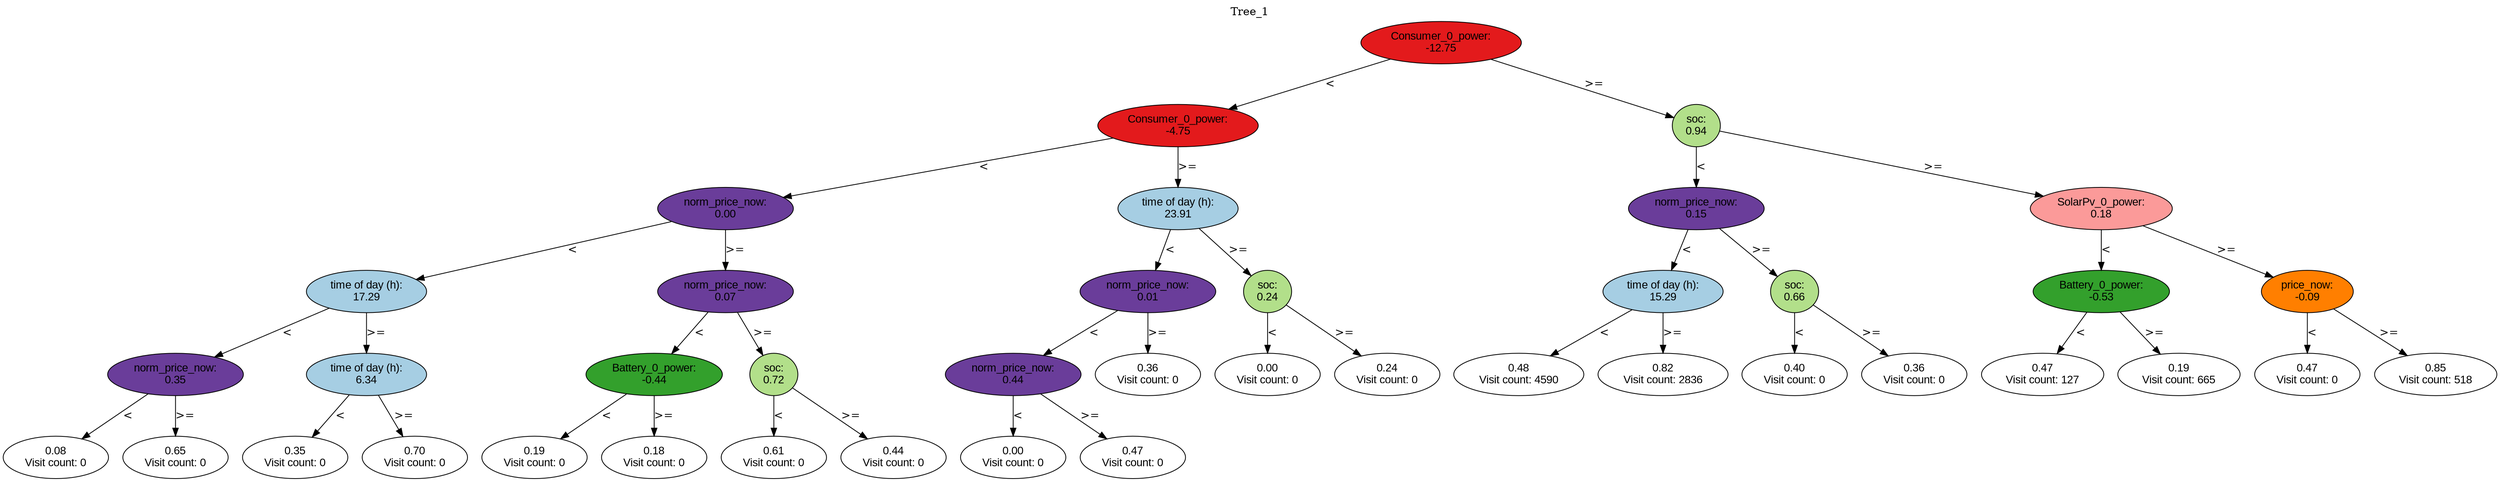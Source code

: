 digraph BST {
    node [fontname="Arial" style=filled colorscheme=paired12];
    0 [ label = "Consumer_0_power:
-12.75" fillcolor=6];
    1 [ label = "Consumer_0_power:
-4.75" fillcolor=6];
    2 [ label = "norm_price_now:
0.00" fillcolor=10];
    3 [ label = "time of day (h):
17.29" fillcolor=1];
    4 [ label = "norm_price_now:
0.35" fillcolor=10];
    5 [ label = "0.08
Visit count: 0" fillcolor=white];
    6 [ label = "0.65
Visit count: 0" fillcolor=white];
    7 [ label = "time of day (h):
6.34" fillcolor=1];
    8 [ label = "0.35
Visit count: 0" fillcolor=white];
    9 [ label = "0.70
Visit count: 0" fillcolor=white];
    10 [ label = "norm_price_now:
0.07" fillcolor=10];
    11 [ label = "Battery_0_power:
-0.44" fillcolor=4];
    12 [ label = "0.19
Visit count: 0" fillcolor=white];
    13 [ label = "0.18
Visit count: 0" fillcolor=white];
    14 [ label = "soc:
0.72" fillcolor=3];
    15 [ label = "0.61
Visit count: 0" fillcolor=white];
    16 [ label = "0.44
Visit count: 0" fillcolor=white];
    17 [ label = "time of day (h):
23.91" fillcolor=1];
    18 [ label = "norm_price_now:
0.01" fillcolor=10];
    19 [ label = "norm_price_now:
0.44" fillcolor=10];
    20 [ label = "0.00
Visit count: 0" fillcolor=white];
    21 [ label = "0.47
Visit count: 0" fillcolor=white];
    22 [ label = "0.36
Visit count: 0" fillcolor=white];
    23 [ label = "soc:
0.24" fillcolor=3];
    24 [ label = "0.00
Visit count: 0" fillcolor=white];
    25 [ label = "0.24
Visit count: 0" fillcolor=white];
    26 [ label = "soc:
0.94" fillcolor=3];
    27 [ label = "norm_price_now:
0.15" fillcolor=10];
    28 [ label = "time of day (h):
15.29" fillcolor=1];
    29 [ label = "0.48
Visit count: 4590" fillcolor=white];
    30 [ label = "0.82
Visit count: 2836" fillcolor=white];
    31 [ label = "soc:
0.66" fillcolor=3];
    32 [ label = "0.40
Visit count: 0" fillcolor=white];
    33 [ label = "0.36
Visit count: 0" fillcolor=white];
    34 [ label = "SolarPv_0_power:
0.18" fillcolor=5];
    35 [ label = "Battery_0_power:
-0.53" fillcolor=4];
    36 [ label = "0.47
Visit count: 127" fillcolor=white];
    37 [ label = "0.19
Visit count: 665" fillcolor=white];
    38 [ label = "price_now:
-0.09" fillcolor=8];
    39 [ label = "0.47
Visit count: 0" fillcolor=white];
    40 [ label = "0.85
Visit count: 518" fillcolor=white];

    0  -> 1[ label = "<"];
    0  -> 26[ label = ">="];
    1  -> 2[ label = "<"];
    1  -> 17[ label = ">="];
    2  -> 3[ label = "<"];
    2  -> 10[ label = ">="];
    3  -> 4[ label = "<"];
    3  -> 7[ label = ">="];
    4  -> 5[ label = "<"];
    4  -> 6[ label = ">="];
    7  -> 8[ label = "<"];
    7  -> 9[ label = ">="];
    10  -> 11[ label = "<"];
    10  -> 14[ label = ">="];
    11  -> 12[ label = "<"];
    11  -> 13[ label = ">="];
    14  -> 15[ label = "<"];
    14  -> 16[ label = ">="];
    17  -> 18[ label = "<"];
    17  -> 23[ label = ">="];
    18  -> 19[ label = "<"];
    18  -> 22[ label = ">="];
    19  -> 20[ label = "<"];
    19  -> 21[ label = ">="];
    23  -> 24[ label = "<"];
    23  -> 25[ label = ">="];
    26  -> 27[ label = "<"];
    26  -> 34[ label = ">="];
    27  -> 28[ label = "<"];
    27  -> 31[ label = ">="];
    28  -> 29[ label = "<"];
    28  -> 30[ label = ">="];
    31  -> 32[ label = "<"];
    31  -> 33[ label = ">="];
    34  -> 35[ label = "<"];
    34  -> 38[ label = ">="];
    35  -> 36[ label = "<"];
    35  -> 37[ label = ">="];
    38  -> 39[ label = "<"];
    38  -> 40[ label = ">="];

    labelloc="t";
    label="Tree_1";
}